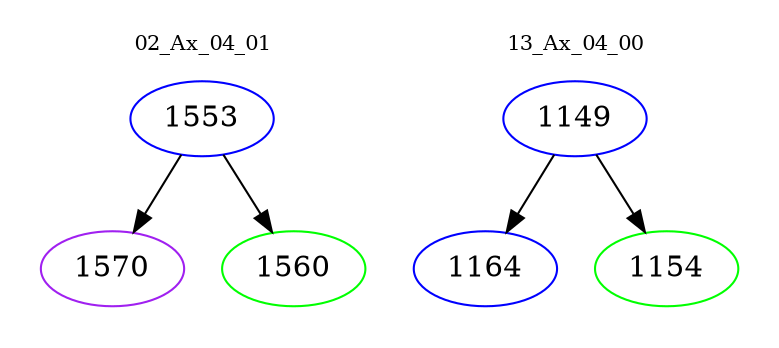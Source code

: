 digraph{
subgraph cluster_0 {
color = white
label = "02_Ax_04_01";
fontsize=10;
T0_1553 [label="1553", color="blue"]
T0_1553 -> T0_1570 [color="black"]
T0_1570 [label="1570", color="purple"]
T0_1553 -> T0_1560 [color="black"]
T0_1560 [label="1560", color="green"]
}
subgraph cluster_1 {
color = white
label = "13_Ax_04_00";
fontsize=10;
T1_1149 [label="1149", color="blue"]
T1_1149 -> T1_1164 [color="black"]
T1_1164 [label="1164", color="blue"]
T1_1149 -> T1_1154 [color="black"]
T1_1154 [label="1154", color="green"]
}
}

